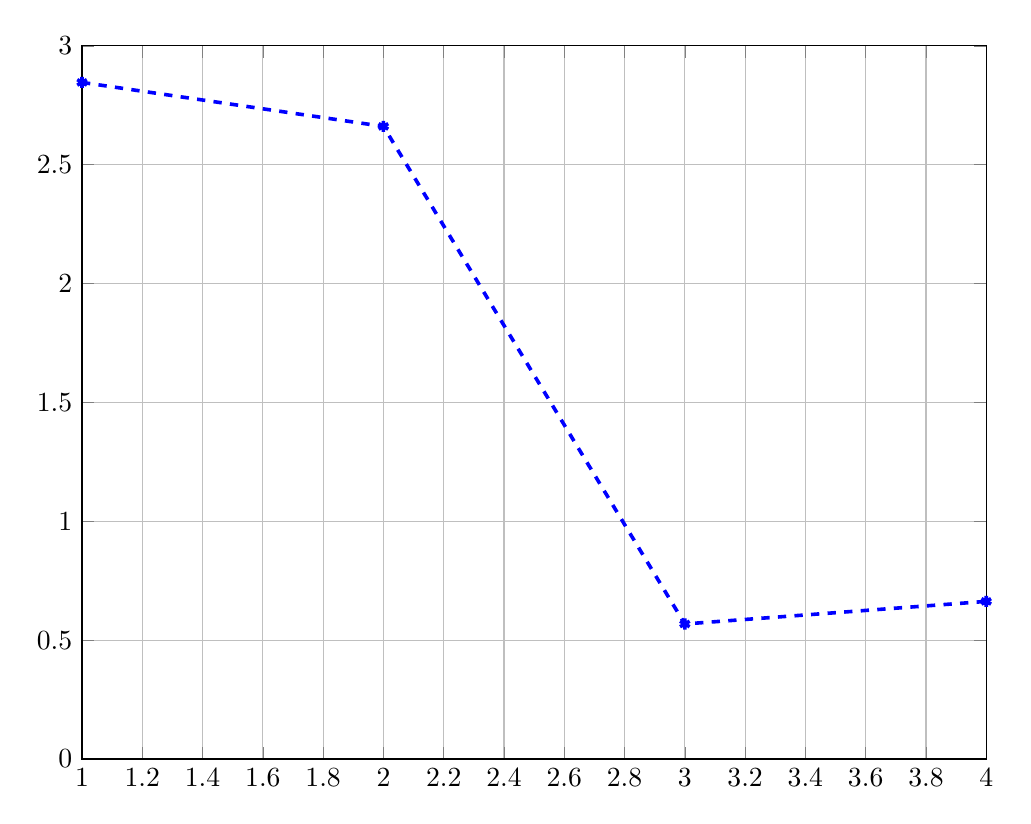 % This file was created by matlab2tikz.
%
%The latest updates can be retrieved from
%  http://www.mathworks.com/matlabcentral/fileexchange/22022-matlab2tikz-matlab2tikz
%where you can also make suggestions and rate matlab2tikz.
%
\begin{tikzpicture}

\begin{axis}[%
width=4.521in,
height=3.566in,
at={(0.758in,0.481in)},
scale only axis,
xmin=1,
xmax=4,
ymin=0,
ymax=3,
axis background/.style={fill=white},
xmajorgrids,
ymajorgrids
]
\addplot [color=blue, dashed, line width=1.3pt, mark=asterisk, mark options={solid, blue}, forget plot]
  table[row sep=crcr]{%
1	2.846\\
2	2.661\\
3	0.568\\
4	0.663\\
};
\end{axis}
\end{tikzpicture}%